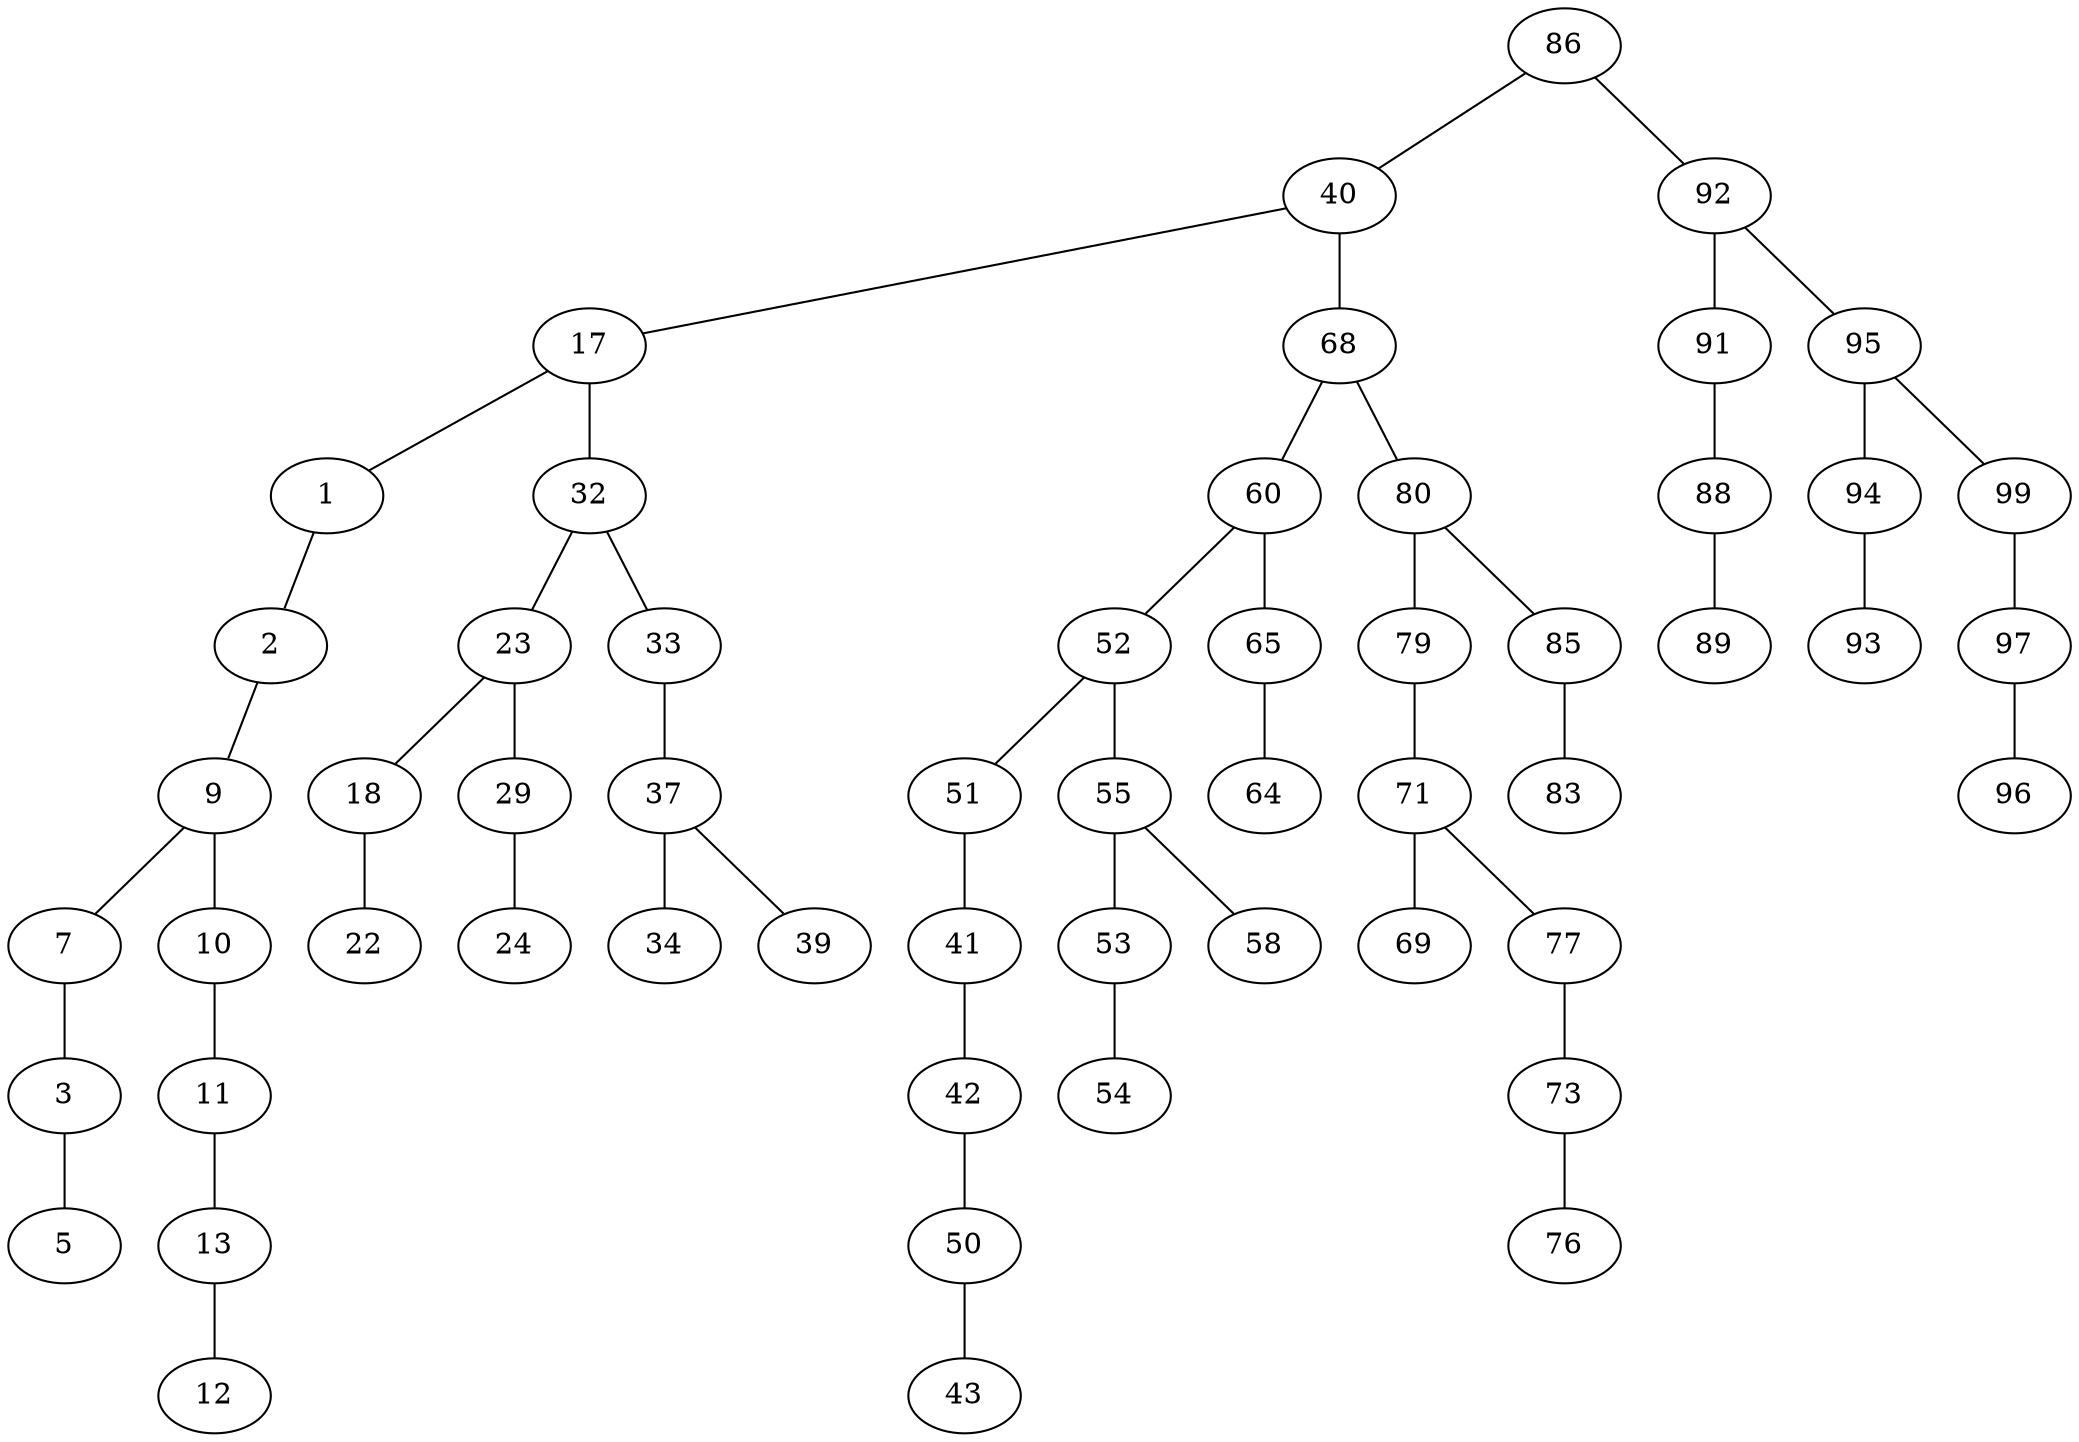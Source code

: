 graph A{
86--40;
86--92;
40--17;
40--68;
17--1;
17--32;
1--2;
2--9;
9--7;
9--10;
7--3;
3--5;
10--11;
11--13;
13--12;
32--23;
32--33;
23--18;
23--29;
18--22;
29--24;
33--37;
37--34;
37--39;
68--60;
68--80;
60--52;
60--65;
52--51;
52--55;
51--41;
41--42;
42--50;
50--43;
55--53;
55--58;
53--54;
65--64;
80--79;
80--85;
79--71;
71--69;
71--77;
77--73;
73--76;
85--83;
92--91;
92--95;
91--88;
88--89;
95--94;
95--99;
94--93;
99--97;
97--96;

}